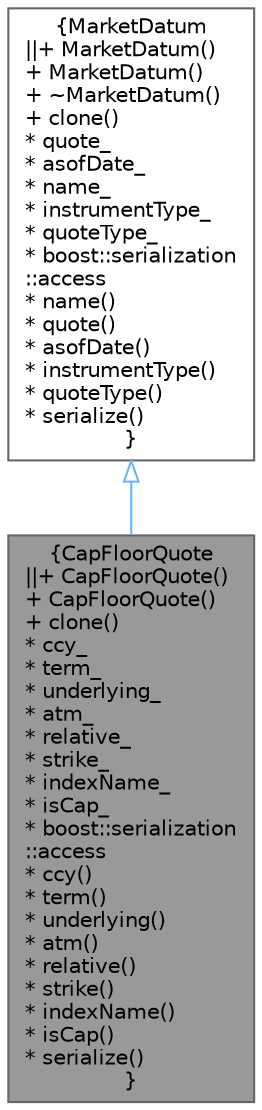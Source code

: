 digraph "CapFloorQuote"
{
 // INTERACTIVE_SVG=YES
 // LATEX_PDF_SIZE
  bgcolor="transparent";
  edge [fontname=Helvetica,fontsize=10,labelfontname=Helvetica,labelfontsize=10];
  node [fontname=Helvetica,fontsize=10,shape=box,height=0.2,width=0.4];
  Node1 [label="{CapFloorQuote\n||+ CapFloorQuote()\l+ CapFloorQuote()\l+ clone()\l* ccy_\l* term_\l* underlying_\l* atm_\l* relative_\l* strike_\l* indexName_\l* isCap_\l* boost::serialization\l::access\l* ccy()\l* term()\l* underlying()\l* atm()\l* relative()\l* strike()\l* indexName()\l* isCap()\l* serialize()\l}",height=0.2,width=0.4,color="gray40", fillcolor="grey60", style="filled", fontcolor="black",tooltip="Cap/Floor data class."];
  Node2 -> Node1 [dir="back",color="steelblue1",style="solid",arrowtail="onormal"];
  Node2 [label="{MarketDatum\n||+ MarketDatum()\l+ MarketDatum()\l+ ~MarketDatum()\l+ clone()\l* quote_\l* asofDate_\l* name_\l* instrumentType_\l* quoteType_\l* boost::serialization\l::access\l* name()\l* quote()\l* asofDate()\l* instrumentType()\l* quoteType()\l* serialize()\l}",height=0.2,width=0.4,color="gray40", fillcolor="white", style="filled",URL="$classore_1_1data_1_1_market_datum.html",tooltip="Base market data class."];
}

